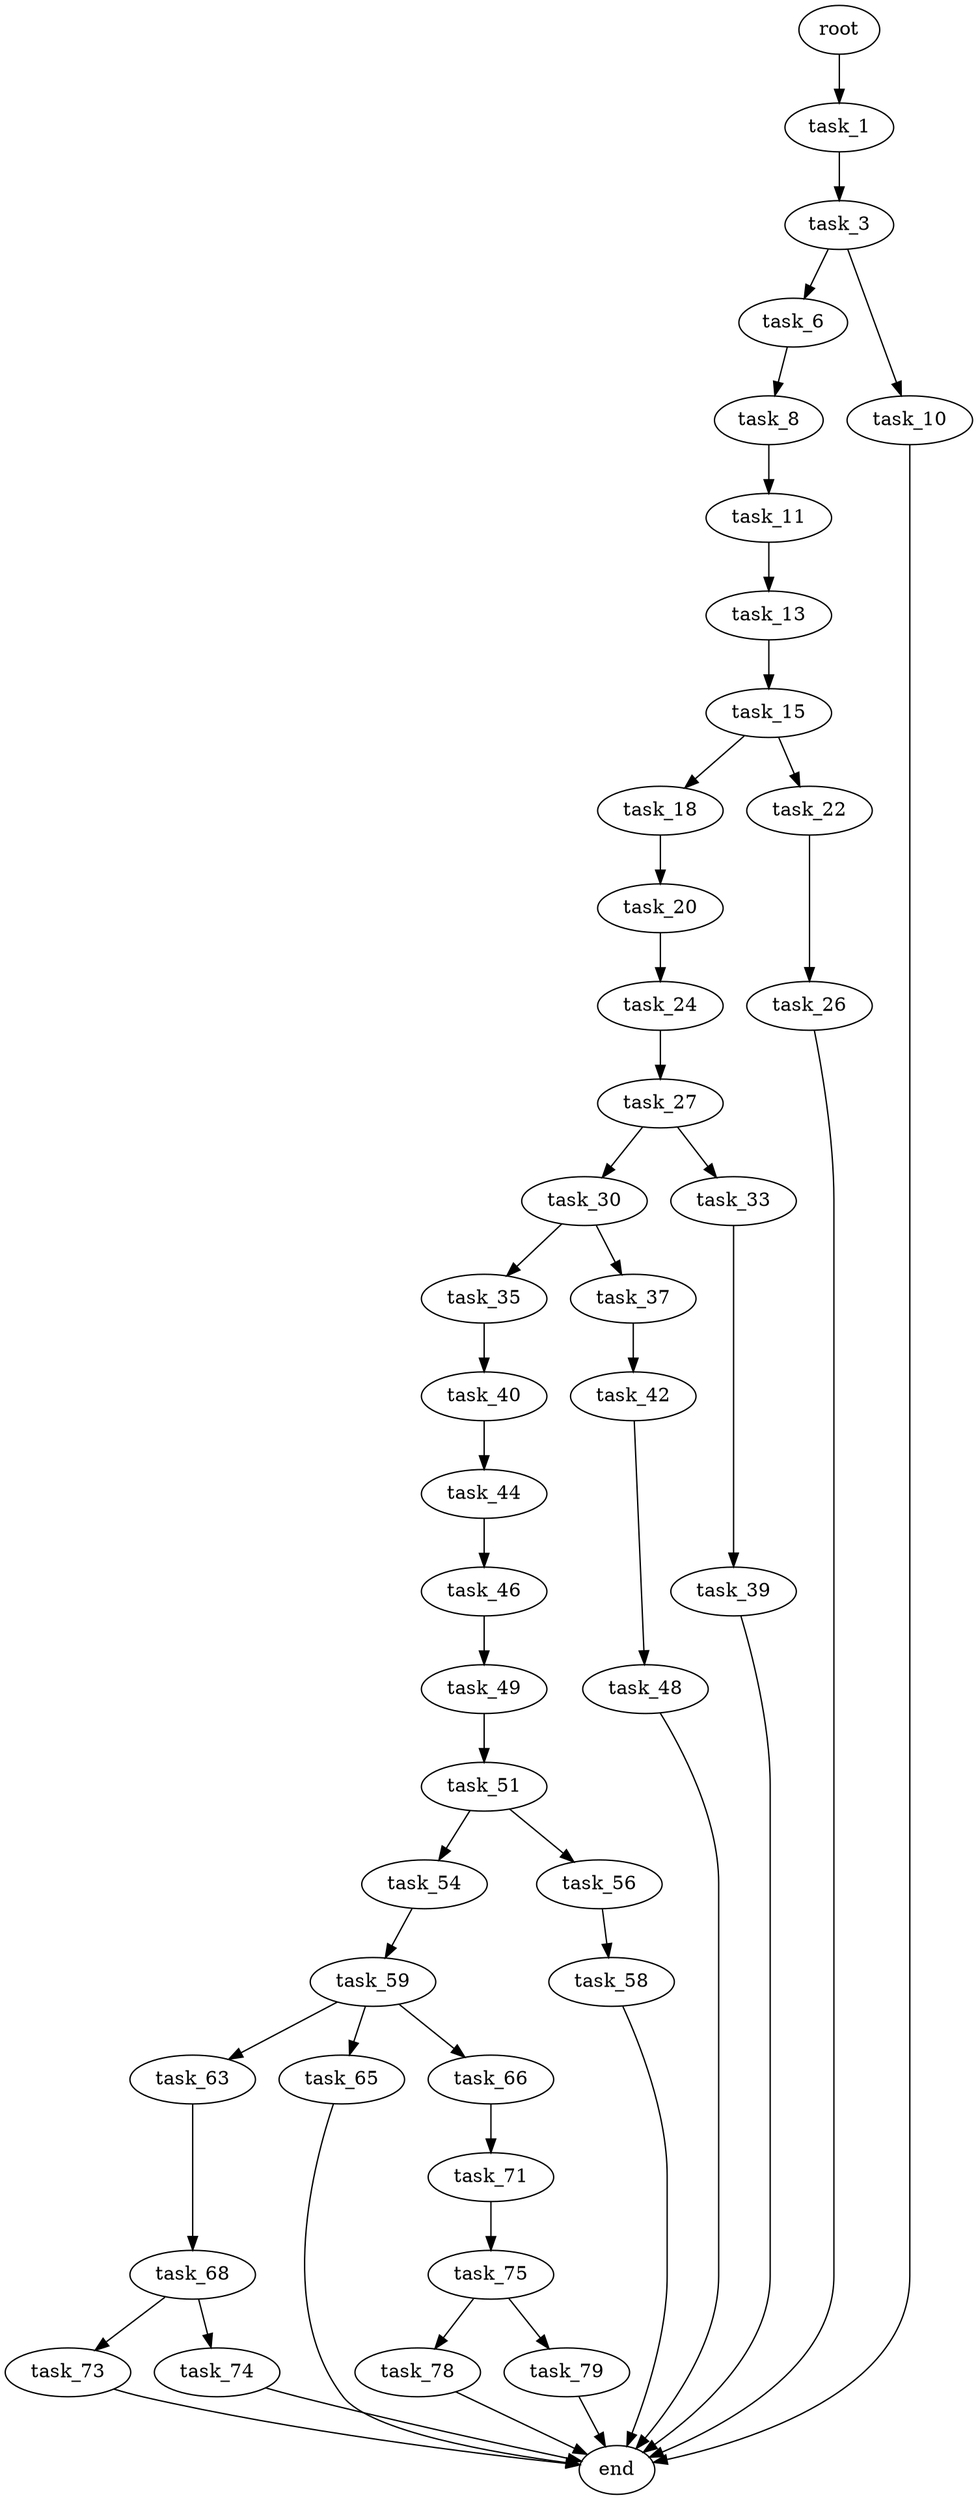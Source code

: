 digraph G {
  root [size="0.000000"];
  task_1 [size="445069108756.000000"];
  task_3 [size="217464161646.000000"];
  task_6 [size="90123477927.000000"];
  task_8 [size="68719476736.000000"];
  task_10 [size="138195414038.000000"];
  task_11 [size="350165722277.000000"];
  task_13 [size="68719476736.000000"];
  task_15 [size="40667675019.000000"];
  task_18 [size="8770123678.000000"];
  task_20 [size="68719476736.000000"];
  task_22 [size="1073741824000.000000"];
  task_24 [size="29395273276.000000"];
  task_26 [size="152191904520.000000"];
  task_27 [size="30307990819.000000"];
  task_30 [size="28991029248.000000"];
  task_33 [size="231928233984.000000"];
  task_35 [size="17287332494.000000"];
  task_37 [size="20024995649.000000"];
  task_39 [size="18306850662.000000"];
  task_40 [size="37060574631.000000"];
  task_42 [size="28991029248.000000"];
  task_44 [size="6984917904.000000"];
  task_46 [size="136763906906.000000"];
  task_48 [size="549755813888.000000"];
  task_49 [size="7785296770.000000"];
  task_51 [size="7960002817.000000"];
  task_54 [size="246504198270.000000"];
  task_56 [size="56613603271.000000"];
  task_58 [size="237051463718.000000"];
  task_59 [size="3169477614.000000"];
  task_63 [size="403939943.000000"];
  task_65 [size="33944590105.000000"];
  task_66 [size="18123618068.000000"];
  task_68 [size="705695448878.000000"];
  task_71 [size="1777319556.000000"];
  task_73 [size="241579558728.000000"];
  task_74 [size="67332832424.000000"];
  task_75 [size="14830302171.000000"];
  task_78 [size="75381990508.000000"];
  task_79 [size="231928233984.000000"];
  end [size="0.000000"];

  root -> task_1 [size="1.000000"];
  task_1 -> task_3 [size="838860800.000000"];
  task_3 -> task_6 [size="209715200.000000"];
  task_3 -> task_10 [size="209715200.000000"];
  task_6 -> task_8 [size="75497472.000000"];
  task_8 -> task_11 [size="134217728.000000"];
  task_10 -> end [size="1.000000"];
  task_11 -> task_13 [size="301989888.000000"];
  task_13 -> task_15 [size="134217728.000000"];
  task_15 -> task_18 [size="838860800.000000"];
  task_15 -> task_22 [size="838860800.000000"];
  task_18 -> task_20 [size="209715200.000000"];
  task_20 -> task_24 [size="134217728.000000"];
  task_22 -> task_26 [size="838860800.000000"];
  task_24 -> task_27 [size="75497472.000000"];
  task_26 -> end [size="1.000000"];
  task_27 -> task_30 [size="679477248.000000"];
  task_27 -> task_33 [size="679477248.000000"];
  task_30 -> task_35 [size="75497472.000000"];
  task_30 -> task_37 [size="75497472.000000"];
  task_33 -> task_39 [size="301989888.000000"];
  task_35 -> task_40 [size="33554432.000000"];
  task_37 -> task_42 [size="33554432.000000"];
  task_39 -> end [size="1.000000"];
  task_40 -> task_44 [size="679477248.000000"];
  task_42 -> task_48 [size="75497472.000000"];
  task_44 -> task_46 [size="134217728.000000"];
  task_46 -> task_49 [size="536870912.000000"];
  task_48 -> end [size="1.000000"];
  task_49 -> task_51 [size="301989888.000000"];
  task_51 -> task_54 [size="411041792.000000"];
  task_51 -> task_56 [size="411041792.000000"];
  task_54 -> task_59 [size="301989888.000000"];
  task_56 -> task_58 [size="134217728.000000"];
  task_58 -> end [size="1.000000"];
  task_59 -> task_63 [size="134217728.000000"];
  task_59 -> task_65 [size="134217728.000000"];
  task_59 -> task_66 [size="134217728.000000"];
  task_63 -> task_68 [size="33554432.000000"];
  task_65 -> end [size="1.000000"];
  task_66 -> task_71 [size="411041792.000000"];
  task_68 -> task_73 [size="679477248.000000"];
  task_68 -> task_74 [size="679477248.000000"];
  task_71 -> task_75 [size="134217728.000000"];
  task_73 -> end [size="1.000000"];
  task_74 -> end [size="1.000000"];
  task_75 -> task_78 [size="301989888.000000"];
  task_75 -> task_79 [size="301989888.000000"];
  task_78 -> end [size="1.000000"];
  task_79 -> end [size="1.000000"];
}
